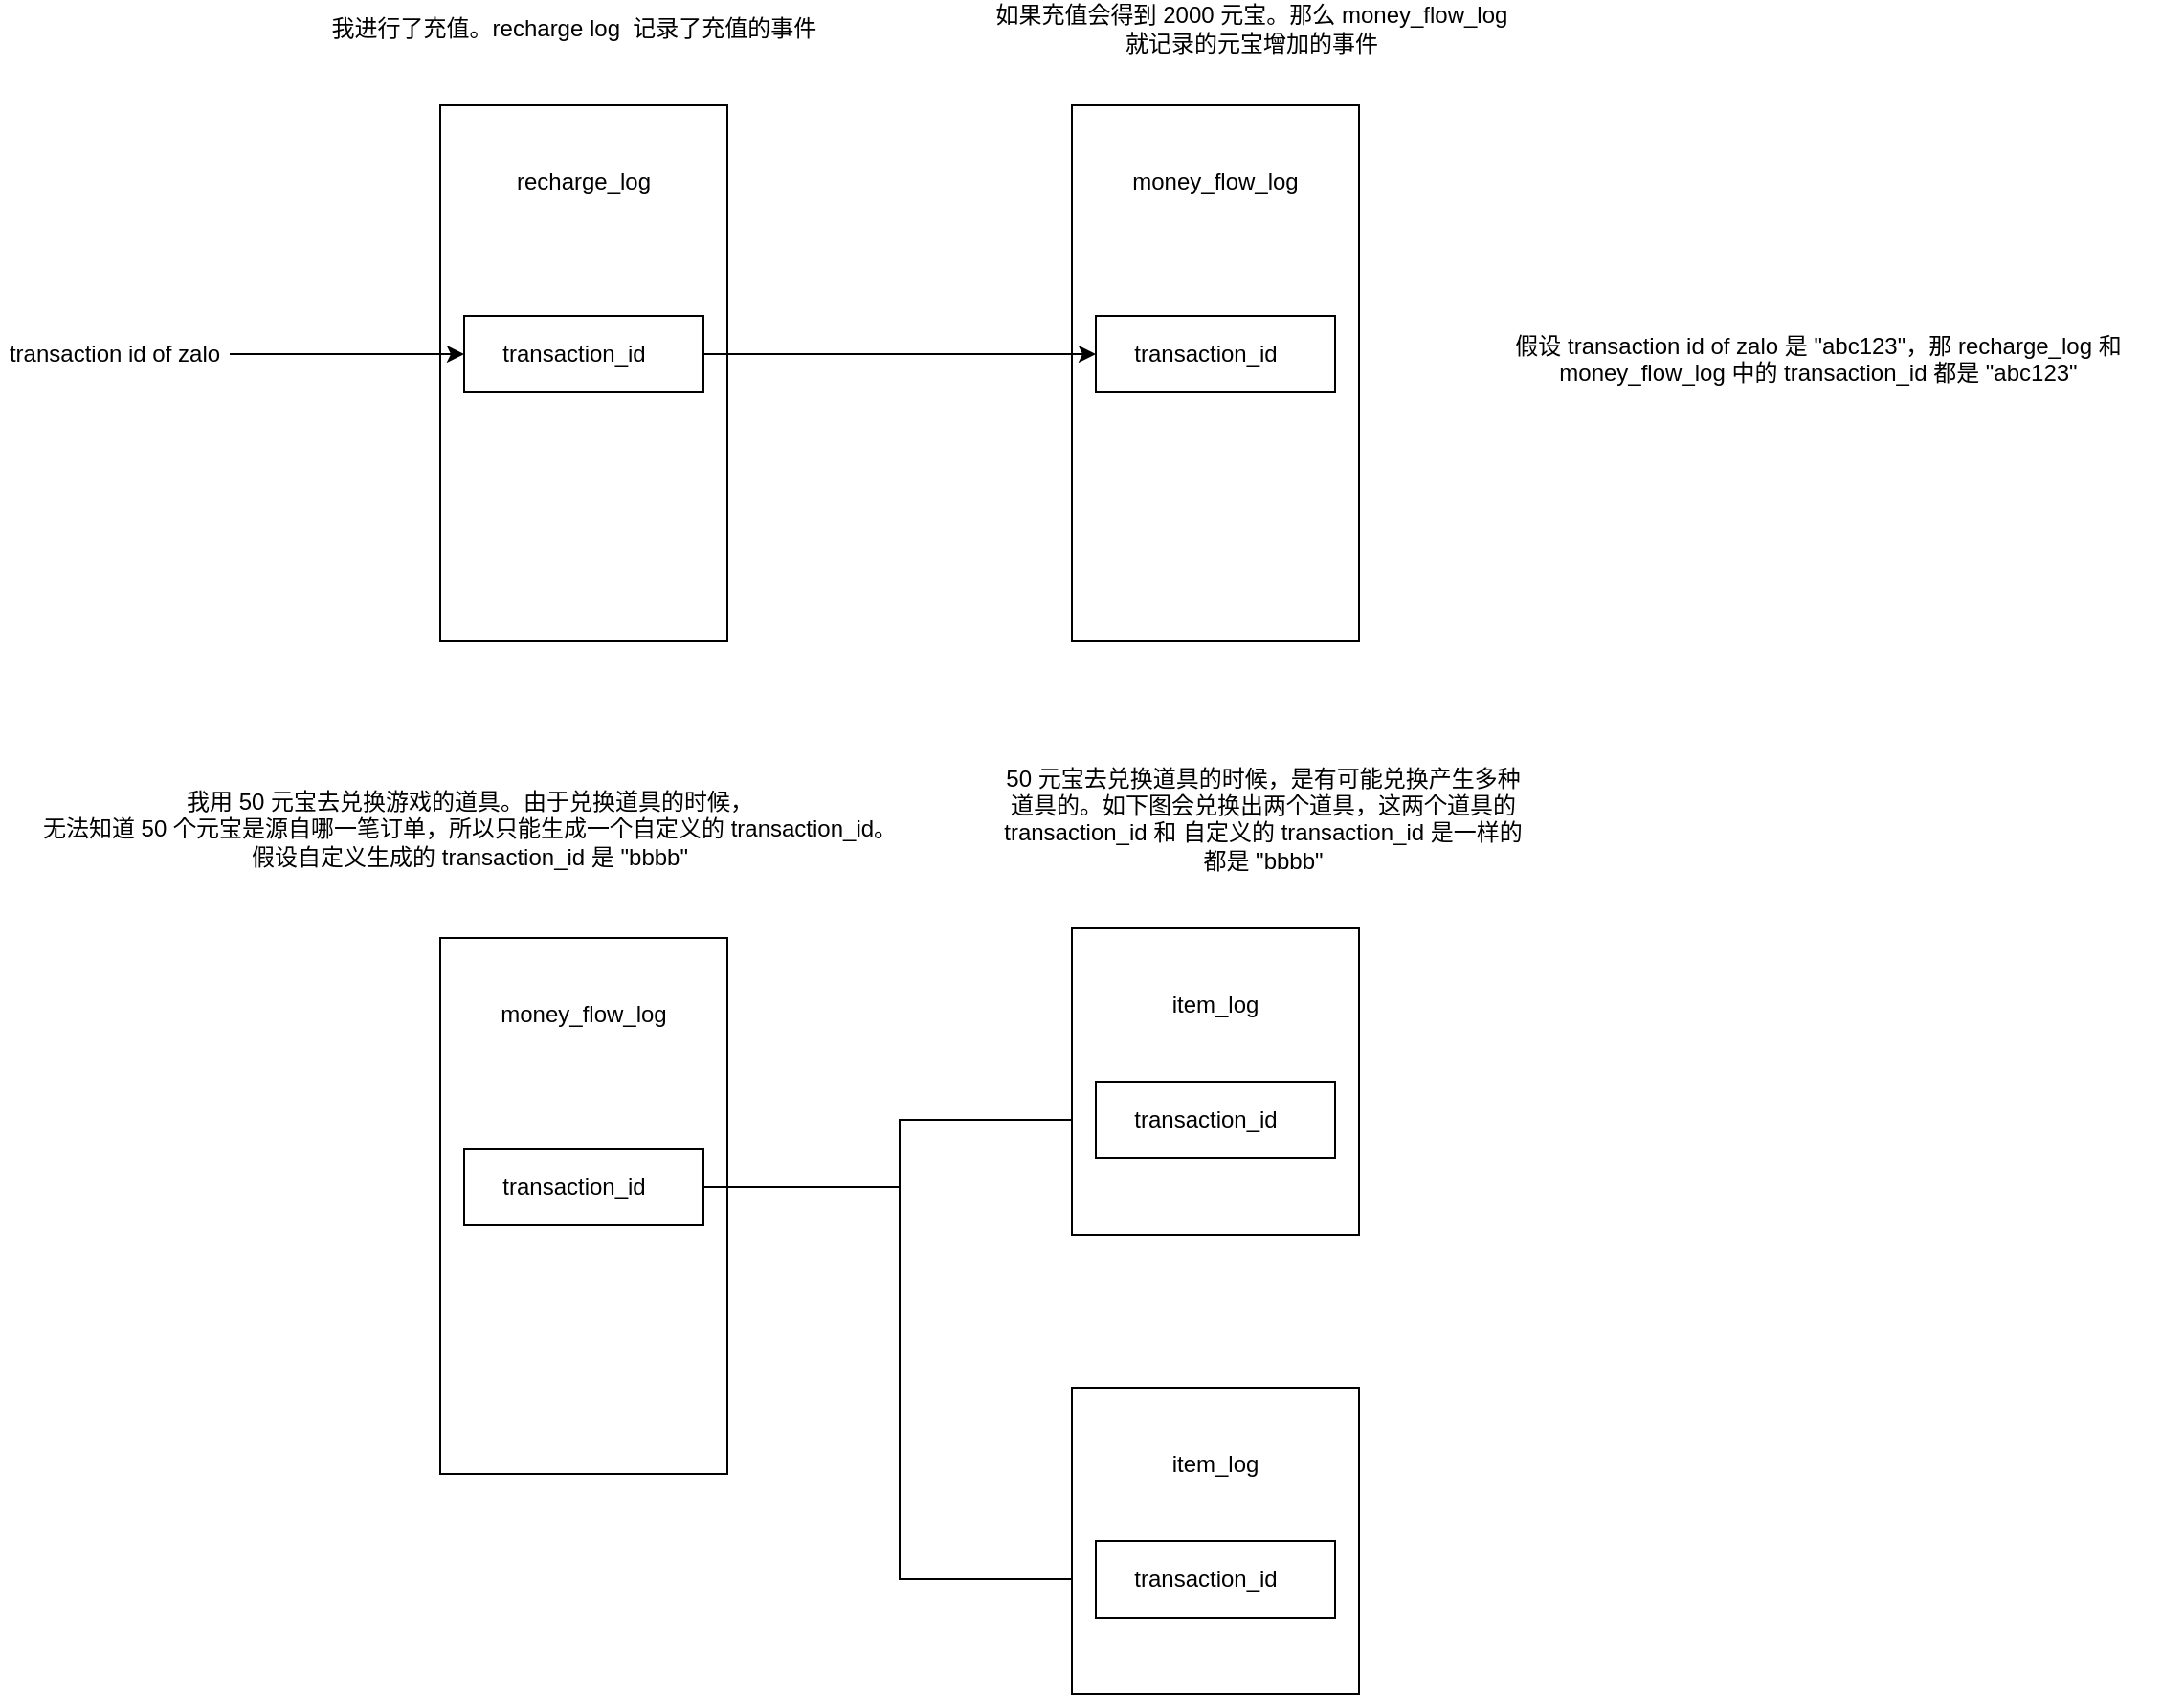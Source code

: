 <mxfile version="14.9.8" type="github">
  <diagram id="3jRSdvpOarggcgMNoG4k" name="第 1 页">
    <mxGraphModel dx="2249" dy="792" grid="1" gridSize="10" guides="1" tooltips="1" connect="1" arrows="1" fold="1" page="1" pageScale="1" pageWidth="827" pageHeight="1169" math="0" shadow="0">
      <root>
        <mxCell id="0" />
        <mxCell id="1" parent="0" />
        <mxCell id="yfNpy2FmDrcI2LS20z6D-1" value="" style="rounded=0;whiteSpace=wrap;html=1;" vertex="1" parent="1">
          <mxGeometry x="-10" y="150" width="150" height="280" as="geometry" />
        </mxCell>
        <mxCell id="yfNpy2FmDrcI2LS20z6D-2" value="recharge_log" style="text;html=1;strokeColor=none;fillColor=none;align=center;verticalAlign=middle;whiteSpace=wrap;rounded=0;" vertex="1" parent="1">
          <mxGeometry x="45" y="180" width="40" height="20" as="geometry" />
        </mxCell>
        <mxCell id="yfNpy2FmDrcI2LS20z6D-7" style="edgeStyle=orthogonalEdgeStyle;rounded=0;orthogonalLoop=1;jettySize=auto;html=1;" edge="1" parent="1" source="yfNpy2FmDrcI2LS20z6D-3" target="yfNpy2FmDrcI2LS20z6D-6">
          <mxGeometry relative="1" as="geometry" />
        </mxCell>
        <mxCell id="yfNpy2FmDrcI2LS20z6D-3" value="transaction id of zalo" style="text;html=1;strokeColor=none;fillColor=none;align=center;verticalAlign=middle;whiteSpace=wrap;rounded=0;" vertex="1" parent="1">
          <mxGeometry x="-240" y="265" width="120" height="30" as="geometry" />
        </mxCell>
        <mxCell id="yfNpy2FmDrcI2LS20z6D-6" value="" style="rounded=0;whiteSpace=wrap;html=1;" vertex="1" parent="1">
          <mxGeometry x="2.5" y="260" width="125" height="40" as="geometry" />
        </mxCell>
        <mxCell id="yfNpy2FmDrcI2LS20z6D-4" value="transaction_id" style="text;html=1;strokeColor=none;fillColor=none;align=center;verticalAlign=middle;whiteSpace=wrap;rounded=0;" vertex="1" parent="1">
          <mxGeometry x="40" y="270" width="40" height="20" as="geometry" />
        </mxCell>
        <mxCell id="yfNpy2FmDrcI2LS20z6D-8" value="我进行了充值。recharge log&amp;nbsp; 记录了充值的事件" style="text;html=1;strokeColor=none;fillColor=none;align=center;verticalAlign=middle;whiteSpace=wrap;rounded=0;" vertex="1" parent="1">
          <mxGeometry x="-80" y="100" width="280" height="20" as="geometry" />
        </mxCell>
        <mxCell id="yfNpy2FmDrcI2LS20z6D-9" value="" style="rounded=0;whiteSpace=wrap;html=1;" vertex="1" parent="1">
          <mxGeometry x="320" y="150" width="150" height="280" as="geometry" />
        </mxCell>
        <mxCell id="yfNpy2FmDrcI2LS20z6D-10" value="money_flow_log" style="text;html=1;strokeColor=none;fillColor=none;align=center;verticalAlign=middle;whiteSpace=wrap;rounded=0;" vertex="1" parent="1">
          <mxGeometry x="375" y="180" width="40" height="20" as="geometry" />
        </mxCell>
        <mxCell id="yfNpy2FmDrcI2LS20z6D-11" value="" style="rounded=0;whiteSpace=wrap;html=1;" vertex="1" parent="1">
          <mxGeometry x="332.5" y="260" width="125" height="40" as="geometry" />
        </mxCell>
        <mxCell id="yfNpy2FmDrcI2LS20z6D-12" value="transaction_id" style="text;html=1;strokeColor=none;fillColor=none;align=center;verticalAlign=middle;whiteSpace=wrap;rounded=0;" vertex="1" parent="1">
          <mxGeometry x="370" y="270" width="40" height="20" as="geometry" />
        </mxCell>
        <mxCell id="yfNpy2FmDrcI2LS20z6D-13" value="如果充值会得到 2000 元宝。那么 money_flow_log 就记录的元宝增加的事件&lt;br&gt;" style="text;html=1;strokeColor=none;fillColor=none;align=center;verticalAlign=middle;whiteSpace=wrap;rounded=0;" vertex="1" parent="1">
          <mxGeometry x="274" y="100" width="280" height="20" as="geometry" />
        </mxCell>
        <mxCell id="yfNpy2FmDrcI2LS20z6D-14" value="假设 transaction id of zalo 是 &quot;abc123&quot;，那 recharge_log 和 money_flow_log 中的 transaction_id 都是 &quot;abc123&quot;&lt;br&gt;&amp;nbsp;" style="text;html=1;strokeColor=none;fillColor=none;align=center;verticalAlign=middle;whiteSpace=wrap;rounded=0;" vertex="1" parent="1">
          <mxGeometry x="520" y="260" width="380" height="60" as="geometry" />
        </mxCell>
        <mxCell id="yfNpy2FmDrcI2LS20z6D-17" value="" style="rounded=0;whiteSpace=wrap;html=1;" vertex="1" parent="1">
          <mxGeometry x="-10" y="585" width="150" height="280" as="geometry" />
        </mxCell>
        <mxCell id="yfNpy2FmDrcI2LS20z6D-18" value="money_flow_log" style="text;html=1;strokeColor=none;fillColor=none;align=center;verticalAlign=middle;whiteSpace=wrap;rounded=0;" vertex="1" parent="1">
          <mxGeometry x="45" y="615" width="40" height="20" as="geometry" />
        </mxCell>
        <mxCell id="yfNpy2FmDrcI2LS20z6D-33" style="edgeStyle=orthogonalEdgeStyle;rounded=0;orthogonalLoop=1;jettySize=auto;html=1;entryX=0;entryY=0.5;entryDx=0;entryDy=0;" edge="1" parent="1" source="yfNpy2FmDrcI2LS20z6D-19" target="yfNpy2FmDrcI2LS20z6D-23">
          <mxGeometry relative="1" as="geometry" />
        </mxCell>
        <mxCell id="yfNpy2FmDrcI2LS20z6D-34" style="edgeStyle=orthogonalEdgeStyle;rounded=0;orthogonalLoop=1;jettySize=auto;html=1;entryX=0;entryY=0.5;entryDx=0;entryDy=0;" edge="1" parent="1" source="yfNpy2FmDrcI2LS20z6D-19" target="yfNpy2FmDrcI2LS20z6D-28">
          <mxGeometry relative="1" as="geometry" />
        </mxCell>
        <mxCell id="yfNpy2FmDrcI2LS20z6D-19" value="" style="rounded=0;whiteSpace=wrap;html=1;" vertex="1" parent="1">
          <mxGeometry x="2.5" y="695" width="125" height="40" as="geometry" />
        </mxCell>
        <mxCell id="yfNpy2FmDrcI2LS20z6D-20" value="transaction_id" style="text;html=1;strokeColor=none;fillColor=none;align=center;verticalAlign=middle;whiteSpace=wrap;rounded=0;" vertex="1" parent="1">
          <mxGeometry x="40" y="705" width="40" height="20" as="geometry" />
        </mxCell>
        <mxCell id="yfNpy2FmDrcI2LS20z6D-21" value="" style="rounded=0;whiteSpace=wrap;html=1;" vertex="1" parent="1">
          <mxGeometry x="320" y="580" width="150" height="160" as="geometry" />
        </mxCell>
        <mxCell id="yfNpy2FmDrcI2LS20z6D-22" value="item_log" style="text;html=1;strokeColor=none;fillColor=none;align=center;verticalAlign=middle;whiteSpace=wrap;rounded=0;" vertex="1" parent="1">
          <mxGeometry x="375" y="610" width="40" height="20" as="geometry" />
        </mxCell>
        <mxCell id="yfNpy2FmDrcI2LS20z6D-23" value="" style="rounded=0;whiteSpace=wrap;html=1;" vertex="1" parent="1">
          <mxGeometry x="332.5" y="660" width="125" height="40" as="geometry" />
        </mxCell>
        <mxCell id="yfNpy2FmDrcI2LS20z6D-24" value="transaction_id" style="text;html=1;strokeColor=none;fillColor=none;align=center;verticalAlign=middle;whiteSpace=wrap;rounded=0;" vertex="1" parent="1">
          <mxGeometry x="370" y="670" width="40" height="20" as="geometry" />
        </mxCell>
        <mxCell id="yfNpy2FmDrcI2LS20z6D-26" value="" style="rounded=0;whiteSpace=wrap;html=1;" vertex="1" parent="1">
          <mxGeometry x="320" y="820" width="150" height="160" as="geometry" />
        </mxCell>
        <mxCell id="yfNpy2FmDrcI2LS20z6D-27" value="item_log" style="text;html=1;strokeColor=none;fillColor=none;align=center;verticalAlign=middle;whiteSpace=wrap;rounded=0;" vertex="1" parent="1">
          <mxGeometry x="375" y="850" width="40" height="20" as="geometry" />
        </mxCell>
        <mxCell id="yfNpy2FmDrcI2LS20z6D-28" value="" style="rounded=0;whiteSpace=wrap;html=1;" vertex="1" parent="1">
          <mxGeometry x="332.5" y="900" width="125" height="40" as="geometry" />
        </mxCell>
        <mxCell id="yfNpy2FmDrcI2LS20z6D-29" value="transaction_id" style="text;html=1;strokeColor=none;fillColor=none;align=center;verticalAlign=middle;whiteSpace=wrap;rounded=0;" vertex="1" parent="1">
          <mxGeometry x="370" y="910" width="40" height="20" as="geometry" />
        </mxCell>
        <mxCell id="yfNpy2FmDrcI2LS20z6D-30" value="我用 50 元宝去兑换游戏的道具。由于兑换道具的时候，&lt;br&gt;无法知道 50 个元宝是源自哪一笔订单，所以只能生成一个自定义的&amp;nbsp;&lt;span&gt;transaction_id。&lt;br&gt;&lt;/span&gt;假设自定义生成的&amp;nbsp;&lt;span&gt;transaction_id 是 &quot;bbbb&quot;&lt;/span&gt;&lt;br&gt;&amp;nbsp;" style="text;html=1;align=center;verticalAlign=middle;resizable=0;points=[];autosize=1;strokeColor=none;" vertex="1" parent="1">
          <mxGeometry x="-225" y="505" width="460" height="60" as="geometry" />
        </mxCell>
        <mxCell id="yfNpy2FmDrcI2LS20z6D-31" value="50 元宝去兑换道具的时候，是有可能兑换产生多种道具的。如下图会兑换出两个道具，这两个道具的 transaction_id 和 自定义的 transaction_id 是一样的都是 &quot;bbbb&quot;&lt;br&gt;&amp;nbsp;&lt;span style=&quot;color: rgba(0 , 0 , 0 , 0) ; font-family: monospace ; font-size: 0px&quot;&gt;%3CmxGraphModel%3E%3Croot%3E%3CmxCell%20id%3D%220%22%2F%3E%3CmxCell%20id%3D%221%22%20parent%3D%220%22%2F%3E%3CmxCell%20id%3D%222%22%20value%3D%22%E5%A6%82%E6%9E%9C%E5%85%85%E5%80%BC%E4%BC%9A%E5%BE%97%E5%88%B0%202000%20%E5%85%83%E5%AE%9D%E3%80%82%E9%82%A3%E4%B9%88%20money_flow_log%20%E5%B0%B1%E8%AE%B0%E5%BD%95%E7%9A%84%E5%85%83%E5%AE%9D%E5%A2%9E%E5%8A%A0%E7%9A%84%E4%BA%8B%E4%BB%B6%26lt%3Bbr%26gt%3B%22%20style%3D%22text%3Bhtml%3D1%3BstrokeColor%3Dnone%3BfillColor%3Dnone%3Balign%3Dcenter%3BverticalAlign%3Dmiddle%3BwhiteSpace%3Dwrap%3Brounded%3D0%3B%22%20vertex%3D%221%22%20parent%3D%221%22%3E%3CmxGeometry%20x%3D%22274%22%20y%3D%22100%22%20width%3D%22280%22%20height%3D%2220%22%20as%3D%22geometry%22%2F%3E%3C%2FmxCell%3E%3C%2Froot%3E%3C%2FmxGraphModel%3E&lt;/span&gt;" style="text;html=1;strokeColor=none;fillColor=none;align=center;verticalAlign=middle;whiteSpace=wrap;rounded=0;" vertex="1" parent="1">
          <mxGeometry x="280" y="520" width="280" height="20" as="geometry" />
        </mxCell>
        <mxCell id="yfNpy2FmDrcI2LS20z6D-32" style="edgeStyle=orthogonalEdgeStyle;rounded=0;orthogonalLoop=1;jettySize=auto;html=1;" edge="1" parent="1" source="yfNpy2FmDrcI2LS20z6D-6" target="yfNpy2FmDrcI2LS20z6D-11">
          <mxGeometry relative="1" as="geometry" />
        </mxCell>
      </root>
    </mxGraphModel>
  </diagram>
</mxfile>
